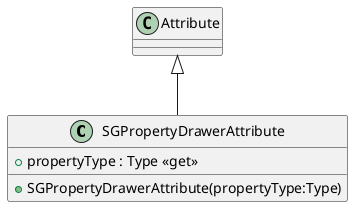 @startuml
class SGPropertyDrawerAttribute {
    + propertyType : Type <<get>>
    + SGPropertyDrawerAttribute(propertyType:Type)
}
Attribute <|-- SGPropertyDrawerAttribute
@enduml
